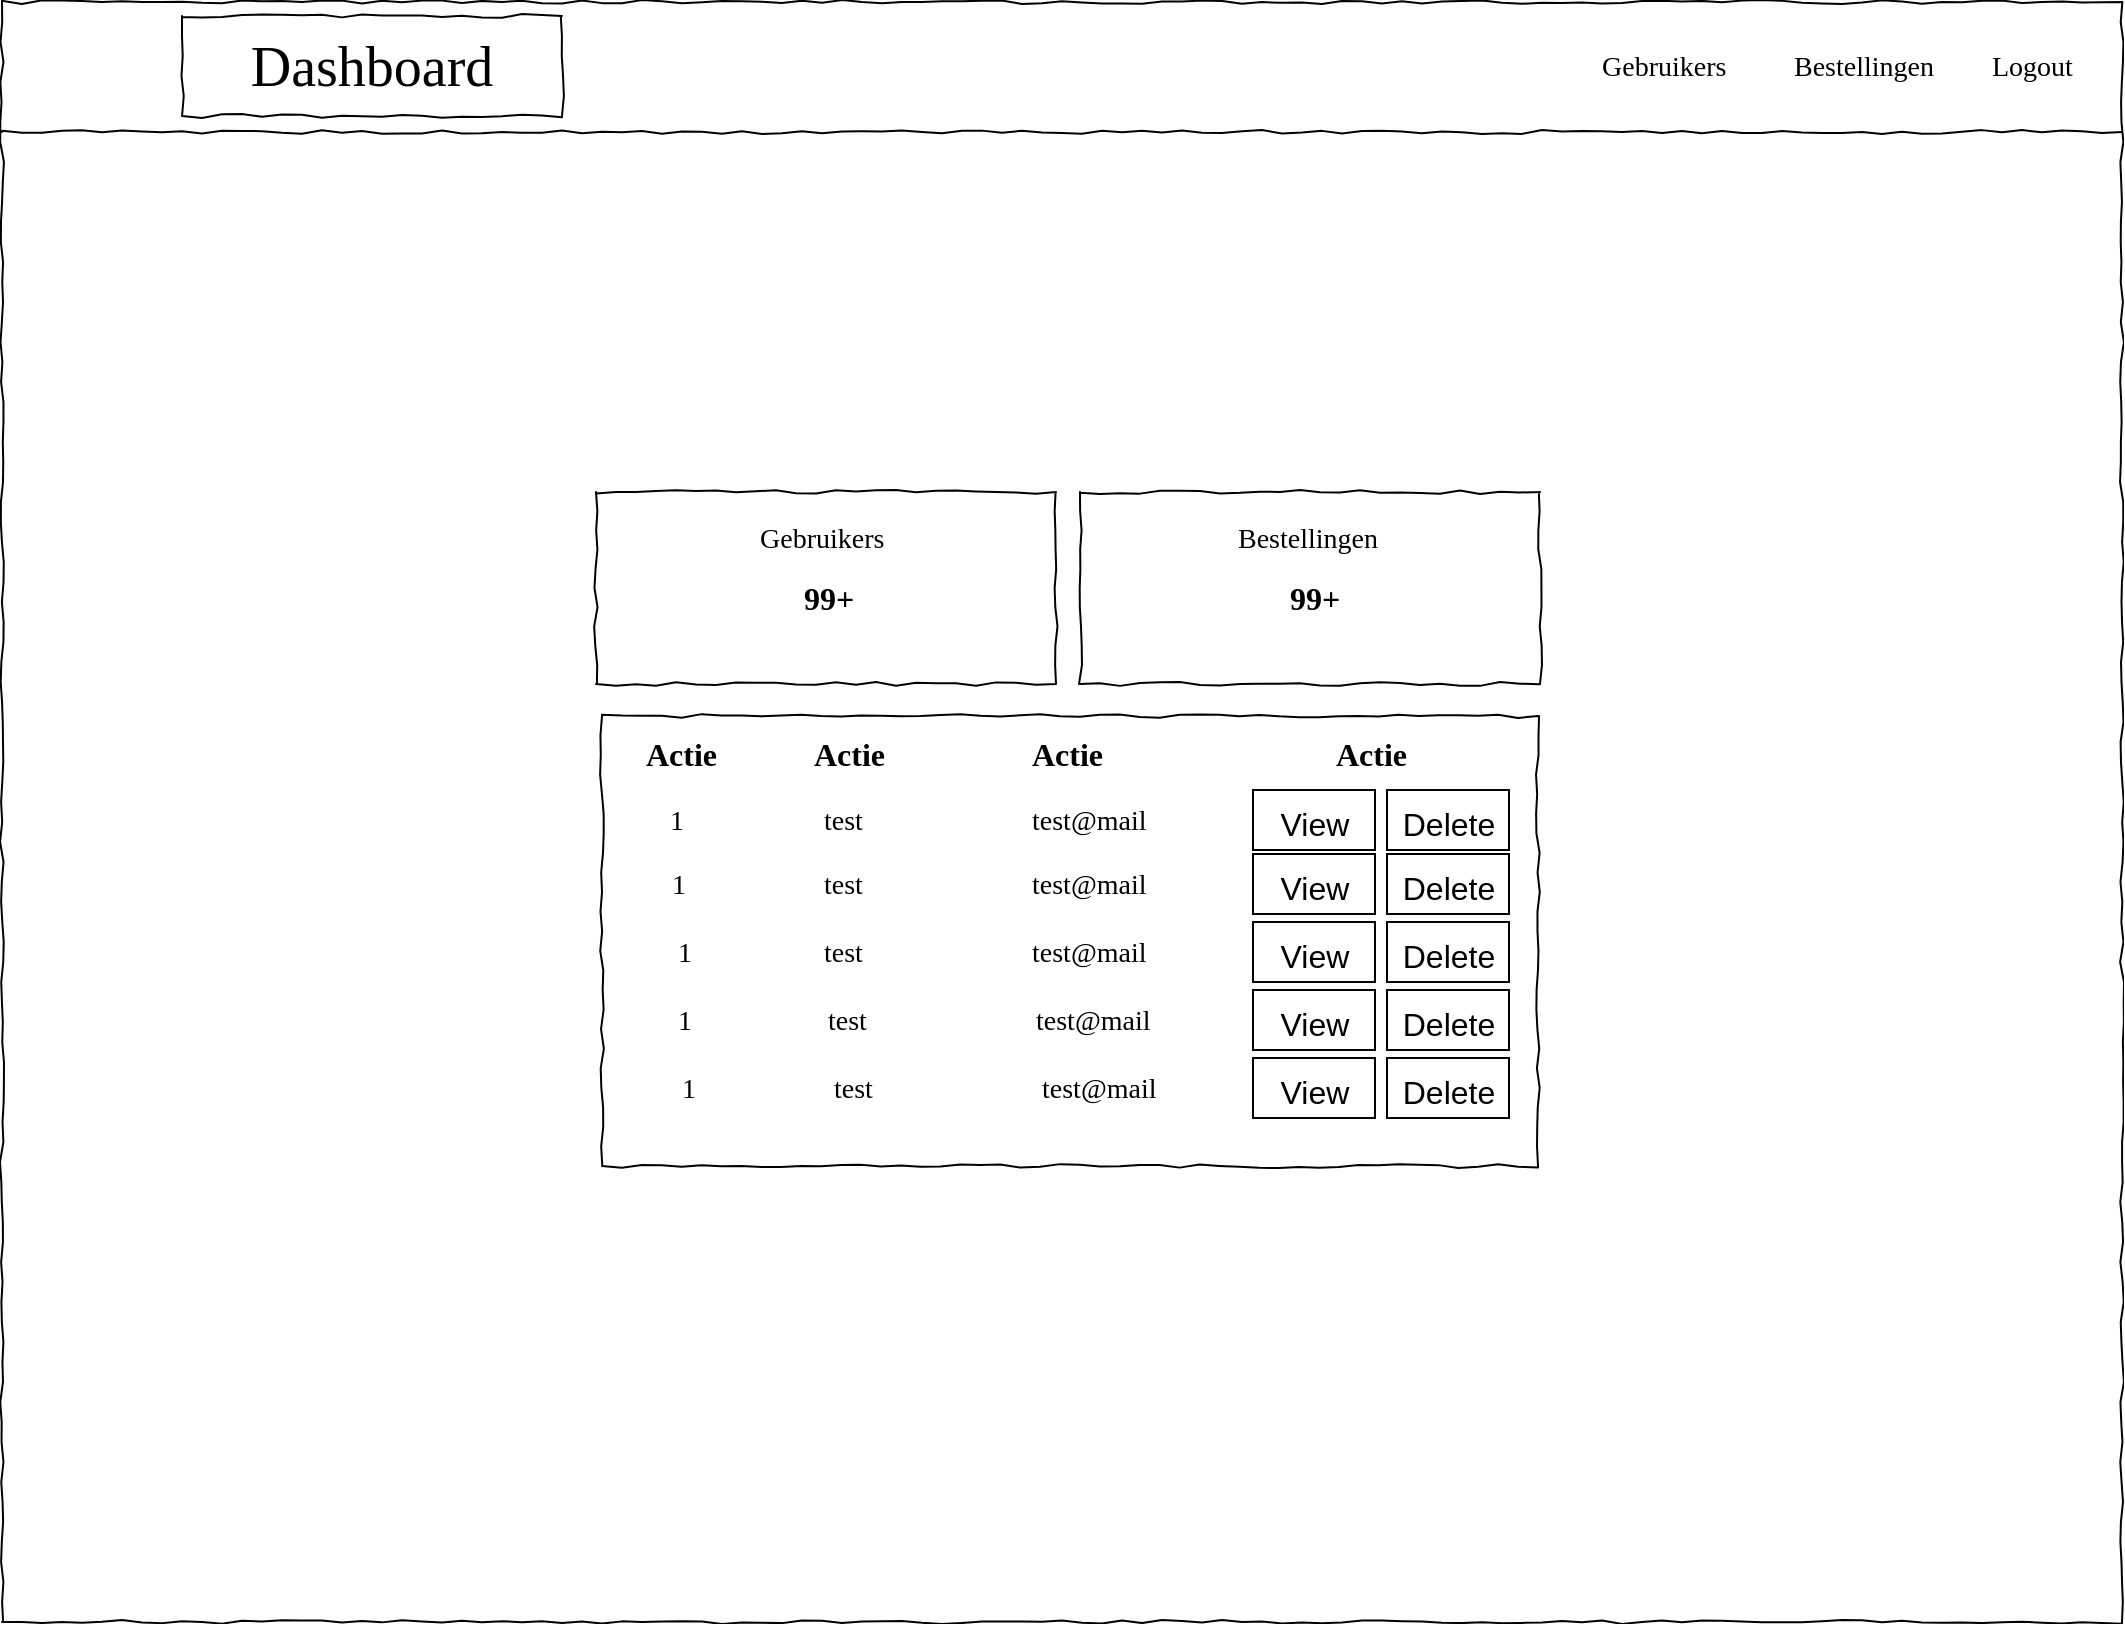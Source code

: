 <mxfile version="20.0.1" type="device"><diagram name="Page-1" id="03018318-947c-dd8e-b7a3-06fadd420f32"><mxGraphModel dx="1422" dy="832" grid="0" gridSize="10" guides="1" tooltips="1" connect="1" arrows="1" fold="1" page="1" pageScale="1" pageWidth="1100" pageHeight="850" background="none" math="0" shadow="0"><root><mxCell id="0"/><mxCell id="1" parent="0"/><mxCell id="677b7b8949515195-1" value="" style="whiteSpace=wrap;html=1;rounded=0;shadow=0;labelBackgroundColor=none;strokeColor=#000000;strokeWidth=1;fillColor=none;fontFamily=Verdana;fontSize=12;fontColor=#000000;align=center;comic=1;" parent="1" vertex="1"><mxGeometry x="20" y="20" width="1060" height="810" as="geometry"/></mxCell><mxCell id="677b7b8949515195-2" value="Dashboard" style="whiteSpace=wrap;html=1;rounded=0;shadow=0;labelBackgroundColor=none;strokeWidth=1;fontFamily=Verdana;fontSize=28;align=center;comic=1;" parent="1" vertex="1"><mxGeometry x="110" y="27" width="190" height="50" as="geometry"/></mxCell><mxCell id="677b7b8949515195-5" value="Gebruikers" style="text;html=1;points=[];align=left;verticalAlign=top;spacingTop=-4;fontSize=14;fontFamily=Verdana" parent="1" vertex="1"><mxGeometry x="818" y="42" width="60" height="20" as="geometry"/></mxCell><mxCell id="677b7b8949515195-6" value="Bestellingen&lt;br&gt;" style="text;html=1;points=[];align=left;verticalAlign=top;spacingTop=-4;fontSize=14;fontFamily=Verdana" parent="1" vertex="1"><mxGeometry x="914" y="42" width="60" height="20" as="geometry"/></mxCell><mxCell id="677b7b8949515195-7" value="Logout" style="text;html=1;points=[];align=left;verticalAlign=top;spacingTop=-4;fontSize=14;fontFamily=Verdana" parent="1" vertex="1"><mxGeometry x="1013" y="42" width="60" height="20" as="geometry"/></mxCell><mxCell id="677b7b8949515195-8" value="" style="whiteSpace=wrap;html=1;rounded=0;shadow=0;labelBackgroundColor=none;strokeWidth=1;fillColor=none;fontFamily=Verdana;fontSize=12;align=center;comic=1;" parent="1" vertex="1"><mxGeometry x="317" y="265" width="230" height="96" as="geometry"/></mxCell><mxCell id="FwGTKvAn1UTVvPf0mRyE-16" value="" style="whiteSpace=wrap;html=1;rounded=0;shadow=0;labelBackgroundColor=none;strokeWidth=1;fillColor=none;fontFamily=Verdana;fontSize=12;align=center;comic=1;" vertex="1" parent="1"><mxGeometry x="320" y="377" width="468" height="225" as="geometry"/></mxCell><mxCell id="677b7b8949515195-9" value="" style="line;strokeWidth=1;html=1;rounded=0;shadow=0;labelBackgroundColor=none;fillColor=none;fontFamily=Verdana;fontSize=14;fontColor=#000000;align=center;comic=1;" parent="1" vertex="1"><mxGeometry x="20" y="80" width="1060" height="10" as="geometry"/></mxCell><mxCell id="677b7b8949515195-27" value="Gebruikers" style="text;html=1;points=[];align=left;verticalAlign=top;spacingTop=-4;fontSize=14;fontFamily=Verdana" parent="1" vertex="1"><mxGeometry x="397" y="278" width="77" height="20" as="geometry"/></mxCell><mxCell id="v8jA0T3x6SSaeI_vs2ez-16" value="&lt;font style=&quot;font-size: 16px;&quot;&gt;View&lt;/font&gt;" style="rounded=0;whiteSpace=wrap;html=1;hachureGap=4;pointerEvents=0;fontSize=20;" parent="1" vertex="1"><mxGeometry x="645.5" y="548" width="61" height="30" as="geometry"/></mxCell><mxCell id="FwGTKvAn1UTVvPf0mRyE-1" value="" style="shape=image;html=1;verticalAlign=top;verticalLabelPosition=bottom;labelBackgroundColor=#ffffff;imageAspect=0;aspect=fixed;image=https://cdn4.iconfinder.com/data/icons/ionicons/512/icon-ios7-bell-128.png" vertex="1" parent="1"><mxGeometry x="787" y="40.5" width="23" height="23" as="geometry"/></mxCell><mxCell id="FwGTKvAn1UTVvPf0mRyE-14" value="" style="whiteSpace=wrap;html=1;rounded=0;shadow=0;labelBackgroundColor=none;strokeWidth=1;fillColor=none;fontFamily=Verdana;fontSize=12;align=center;comic=1;" vertex="1" parent="1"><mxGeometry x="559" y="265" width="230" height="96" as="geometry"/></mxCell><mxCell id="FwGTKvAn1UTVvPf0mRyE-17" value="Bestellingen" style="text;html=1;points=[];align=left;verticalAlign=top;spacingTop=-4;fontSize=14;fontFamily=Verdana" vertex="1" parent="1"><mxGeometry x="635.5" y="278" width="77" height="20" as="geometry"/></mxCell><mxCell id="FwGTKvAn1UTVvPf0mRyE-18" value="&lt;b&gt;&lt;font style=&quot;font-size: 16px;&quot;&gt;99+&lt;/font&gt;&lt;/b&gt;" style="text;html=1;points=[];align=left;verticalAlign=top;spacingTop=-4;fontSize=14;fontFamily=Verdana" vertex="1" parent="1"><mxGeometry x="419" y="306" width="77" height="20" as="geometry"/></mxCell><mxCell id="FwGTKvAn1UTVvPf0mRyE-19" value="&lt;b&gt;&lt;font style=&quot;font-size: 16px;&quot;&gt;99+&lt;/font&gt;&lt;/b&gt;" style="text;html=1;points=[];align=left;verticalAlign=top;spacingTop=-4;fontSize=14;fontFamily=Verdana" vertex="1" parent="1"><mxGeometry x="662" y="306" width="77" height="20" as="geometry"/></mxCell><mxCell id="FwGTKvAn1UTVvPf0mRyE-20" value="&lt;font style=&quot;font-size: 16px;&quot;&gt;Delete&lt;/font&gt;" style="rounded=0;whiteSpace=wrap;html=1;hachureGap=4;pointerEvents=0;fontSize=20;" vertex="1" parent="1"><mxGeometry x="712.5" y="548" width="61" height="30" as="geometry"/></mxCell><mxCell id="FwGTKvAn1UTVvPf0mRyE-21" value="&lt;font style=&quot;font-size: 16px;&quot;&gt;View&lt;/font&gt;" style="rounded=0;whiteSpace=wrap;html=1;hachureGap=4;pointerEvents=0;fontSize=20;" vertex="1" parent="1"><mxGeometry x="645.5" y="514" width="61" height="30" as="geometry"/></mxCell><mxCell id="FwGTKvAn1UTVvPf0mRyE-22" value="&lt;font style=&quot;font-size: 16px;&quot;&gt;Delete&lt;/font&gt;" style="rounded=0;whiteSpace=wrap;html=1;hachureGap=4;pointerEvents=0;fontSize=20;" vertex="1" parent="1"><mxGeometry x="712.5" y="514" width="61" height="30" as="geometry"/></mxCell><mxCell id="FwGTKvAn1UTVvPf0mRyE-23" value="&lt;font style=&quot;font-size: 16px;&quot;&gt;View&lt;/font&gt;" style="rounded=0;whiteSpace=wrap;html=1;hachureGap=4;pointerEvents=0;fontSize=20;" vertex="1" parent="1"><mxGeometry x="645.5" y="480" width="61" height="30" as="geometry"/></mxCell><mxCell id="FwGTKvAn1UTVvPf0mRyE-24" value="&lt;font style=&quot;font-size: 16px;&quot;&gt;Delete&lt;/font&gt;" style="rounded=0;whiteSpace=wrap;html=1;hachureGap=4;pointerEvents=0;fontSize=20;" vertex="1" parent="1"><mxGeometry x="712.5" y="480" width="61" height="30" as="geometry"/></mxCell><mxCell id="FwGTKvAn1UTVvPf0mRyE-25" value="&lt;font style=&quot;font-size: 16px;&quot;&gt;View&lt;/font&gt;" style="rounded=0;whiteSpace=wrap;html=1;hachureGap=4;pointerEvents=0;fontSize=20;" vertex="1" parent="1"><mxGeometry x="645.5" y="446" width="61" height="30" as="geometry"/></mxCell><mxCell id="FwGTKvAn1UTVvPf0mRyE-26" value="&lt;font style=&quot;font-size: 16px;&quot;&gt;Delete&lt;/font&gt;" style="rounded=0;whiteSpace=wrap;html=1;hachureGap=4;pointerEvents=0;fontSize=20;" vertex="1" parent="1"><mxGeometry x="712.5" y="446" width="61" height="30" as="geometry"/></mxCell><mxCell id="FwGTKvAn1UTVvPf0mRyE-27" value="&lt;font style=&quot;font-size: 16px;&quot;&gt;View&lt;/font&gt;" style="rounded=0;whiteSpace=wrap;html=1;hachureGap=4;pointerEvents=0;fontSize=20;" vertex="1" parent="1"><mxGeometry x="645.5" y="414" width="61" height="30" as="geometry"/></mxCell><mxCell id="FwGTKvAn1UTVvPf0mRyE-28" value="&lt;font style=&quot;font-size: 16px;&quot;&gt;Delete&lt;/font&gt;" style="rounded=0;whiteSpace=wrap;html=1;hachureGap=4;pointerEvents=0;fontSize=20;" vertex="1" parent="1"><mxGeometry x="712.5" y="414" width="61" height="30" as="geometry"/></mxCell><mxCell id="FwGTKvAn1UTVvPf0mRyE-29" value="&lt;b&gt;&lt;font style=&quot;font-size: 16px;&quot;&gt;Actie&lt;/font&gt;&lt;/b&gt;" style="text;html=1;points=[];align=left;verticalAlign=top;spacingTop=-4;fontSize=14;fontFamily=Verdana" vertex="1" parent="1"><mxGeometry x="685" y="384" width="77" height="20" as="geometry"/></mxCell><mxCell id="FwGTKvAn1UTVvPf0mRyE-30" value="&lt;b&gt;&lt;font style=&quot;font-size: 16px;&quot;&gt;Actie&lt;/font&gt;&lt;/b&gt;" style="text;html=1;points=[];align=left;verticalAlign=top;spacingTop=-4;fontSize=14;fontFamily=Verdana" vertex="1" parent="1"><mxGeometry x="533" y="384" width="77" height="20" as="geometry"/></mxCell><mxCell id="FwGTKvAn1UTVvPf0mRyE-31" value="&lt;b&gt;&lt;font style=&quot;font-size: 16px;&quot;&gt;Actie&lt;/font&gt;&lt;/b&gt;" style="text;html=1;points=[];align=left;verticalAlign=top;spacingTop=-4;fontSize=14;fontFamily=Verdana" vertex="1" parent="1"><mxGeometry x="340" y="384" width="77" height="20" as="geometry"/></mxCell><mxCell id="FwGTKvAn1UTVvPf0mRyE-32" value="&lt;b&gt;&lt;font style=&quot;font-size: 16px;&quot;&gt;Actie&lt;/font&gt;&lt;/b&gt;" style="text;html=1;points=[];align=left;verticalAlign=top;spacingTop=-4;fontSize=14;fontFamily=Verdana" vertex="1" parent="1"><mxGeometry x="424" y="384" width="77" height="20" as="geometry"/></mxCell><mxCell id="FwGTKvAn1UTVvPf0mRyE-33" value="1" style="text;html=1;points=[];align=left;verticalAlign=top;spacingTop=-4;fontSize=14;fontFamily=Verdana" vertex="1" parent="1"><mxGeometry x="352" y="419" width="77" height="20" as="geometry"/></mxCell><mxCell id="FwGTKvAn1UTVvPf0mRyE-34" value="1" style="text;html=1;points=[];align=left;verticalAlign=top;spacingTop=-4;fontSize=14;fontFamily=Verdana" vertex="1" parent="1"><mxGeometry x="353" y="451" width="77" height="20" as="geometry"/></mxCell><mxCell id="FwGTKvAn1UTVvPf0mRyE-35" value="1" style="text;html=1;points=[];align=left;verticalAlign=top;spacingTop=-4;fontSize=14;fontFamily=Verdana" vertex="1" parent="1"><mxGeometry x="356" y="485" width="77" height="20" as="geometry"/></mxCell><mxCell id="FwGTKvAn1UTVvPf0mRyE-36" value="1" style="text;html=1;points=[];align=left;verticalAlign=top;spacingTop=-4;fontSize=14;fontFamily=Verdana" vertex="1" parent="1"><mxGeometry x="356" y="519" width="77" height="20" as="geometry"/></mxCell><mxCell id="FwGTKvAn1UTVvPf0mRyE-37" value="1" style="text;html=1;points=[];align=left;verticalAlign=top;spacingTop=-4;fontSize=14;fontFamily=Verdana" vertex="1" parent="1"><mxGeometry x="358" y="553" width="77" height="20" as="geometry"/></mxCell><mxCell id="FwGTKvAn1UTVvPf0mRyE-38" value="test" style="text;html=1;points=[];align=left;verticalAlign=top;spacingTop=-4;fontSize=14;fontFamily=Verdana" vertex="1" parent="1"><mxGeometry x="429" y="419" width="77" height="20" as="geometry"/></mxCell><mxCell id="FwGTKvAn1UTVvPf0mRyE-40" value="test" style="text;html=1;points=[];align=left;verticalAlign=top;spacingTop=-4;fontSize=14;fontFamily=Verdana" vertex="1" parent="1"><mxGeometry x="429" y="451" width="77" height="20" as="geometry"/></mxCell><mxCell id="FwGTKvAn1UTVvPf0mRyE-41" value="test" style="text;html=1;points=[];align=left;verticalAlign=top;spacingTop=-4;fontSize=14;fontFamily=Verdana" vertex="1" parent="1"><mxGeometry x="429" y="485" width="77" height="20" as="geometry"/></mxCell><mxCell id="FwGTKvAn1UTVvPf0mRyE-42" value="test" style="text;html=1;points=[];align=left;verticalAlign=top;spacingTop=-4;fontSize=14;fontFamily=Verdana" vertex="1" parent="1"><mxGeometry x="431" y="519" width="77" height="20" as="geometry"/></mxCell><mxCell id="FwGTKvAn1UTVvPf0mRyE-43" value="test" style="text;html=1;points=[];align=left;verticalAlign=top;spacingTop=-4;fontSize=14;fontFamily=Verdana" vertex="1" parent="1"><mxGeometry x="434" y="553" width="77" height="20" as="geometry"/></mxCell><mxCell id="FwGTKvAn1UTVvPf0mRyE-44" value="test@mail" style="text;html=1;points=[];align=left;verticalAlign=top;spacingTop=-4;fontSize=14;fontFamily=Verdana" vertex="1" parent="1"><mxGeometry x="533" y="419" width="77" height="20" as="geometry"/></mxCell><mxCell id="FwGTKvAn1UTVvPf0mRyE-45" value="test@mail" style="text;html=1;points=[];align=left;verticalAlign=top;spacingTop=-4;fontSize=14;fontFamily=Verdana" vertex="1" parent="1"><mxGeometry x="533" y="451" width="77" height="20" as="geometry"/></mxCell><mxCell id="FwGTKvAn1UTVvPf0mRyE-46" value="test@mail" style="text;html=1;points=[];align=left;verticalAlign=top;spacingTop=-4;fontSize=14;fontFamily=Verdana" vertex="1" parent="1"><mxGeometry x="533" y="485" width="77" height="20" as="geometry"/></mxCell><mxCell id="FwGTKvAn1UTVvPf0mRyE-47" value="test@mail" style="text;html=1;points=[];align=left;verticalAlign=top;spacingTop=-4;fontSize=14;fontFamily=Verdana" vertex="1" parent="1"><mxGeometry x="535" y="519" width="77" height="20" as="geometry"/></mxCell><mxCell id="FwGTKvAn1UTVvPf0mRyE-48" value="test@mail" style="text;html=1;points=[];align=left;verticalAlign=top;spacingTop=-4;fontSize=14;fontFamily=Verdana" vertex="1" parent="1"><mxGeometry x="538" y="553" width="77" height="20" as="geometry"/></mxCell></root></mxGraphModel></diagram></mxfile>